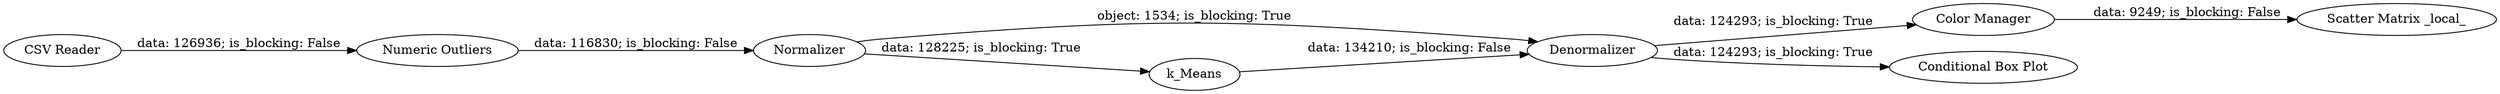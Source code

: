 digraph {
	"1865242967477249889_10" [label="Color Manager"]
	"1865242967477249889_5" [label=Normalizer]
	"1865242967477249889_11" [label="Scatter Matrix _local_"]
	"1865242967477249889_9" [label=Denormalizer]
	"1865242967477249889_1" [label="CSV Reader"]
	"1865242967477249889_7" [label="Conditional Box Plot"]
	"1865242967477249889_6" [label=k_Means]
	"1865242967477249889_3" [label="Numeric Outliers"]
	"1865242967477249889_9" -> "1865242967477249889_10" [label="data: 124293; is_blocking: True"]
	"1865242967477249889_1" -> "1865242967477249889_3" [label="data: 126936; is_blocking: False"]
	"1865242967477249889_6" -> "1865242967477249889_9" [label="data: 134210; is_blocking: False"]
	"1865242967477249889_10" -> "1865242967477249889_11" [label="data: 9249; is_blocking: False"]
	"1865242967477249889_3" -> "1865242967477249889_5" [label="data: 116830; is_blocking: False"]
	"1865242967477249889_9" -> "1865242967477249889_7" [label="data: 124293; is_blocking: True"]
	"1865242967477249889_5" -> "1865242967477249889_9" [label="object: 1534; is_blocking: True"]
	"1865242967477249889_5" -> "1865242967477249889_6" [label="data: 128225; is_blocking: True"]
	rankdir=LR
}

